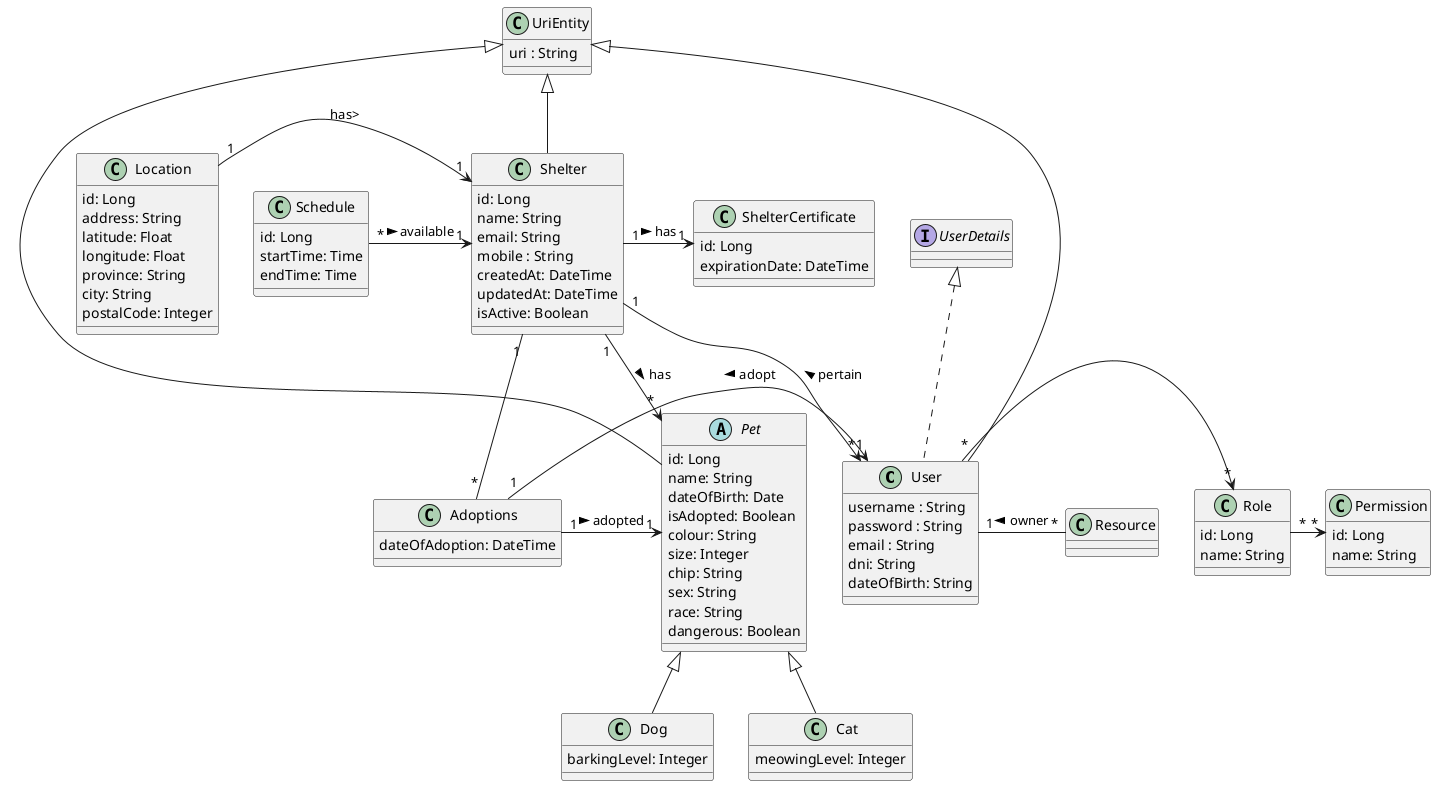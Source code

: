 @startuml
class User extends UriEntity implements UserDetails {
  username : String
  password : String
  email : String
  dni: String
  dateOfBirth: String
}


class UriEntity {
  uri : String
}
abstract class Pet extends UriEntity {
  id: Long
  name: String
  dateOfBirth: Date
  isAdopted: Boolean
  colour: String
  size: Integer
  chip: String
  sex: String
  race: String
  dangerous: Boolean
}
class Dog extends Pet {
    barkingLevel: Integer
}

class Cat extends Pet {
    meowingLevel: Integer
}

class Shelter extends UriEntity {
  id: Long
  name: String
  email: String
  mobile : String
  createdAt: DateTime
  updatedAt: DateTime
  isActive: Boolean
}

class Location {
 id: Long
 address: String
 latitude: Float
 longitude: Float
 province: String
 city: String
 postalCode: Integer
}

class ShelterCertificate {
  id: Long
  expirationDate: DateTime
}

class Schedule {
    id: Long
    startTime: Time
    endTime: Time
}

class Adoptions {
    dateOfAdoption: DateTime
}

class Role {
    id: Long
    name: String
}

class Permission {
    id: Long
    name: String
}


User "1" --right-- "*" Resource : owner <
Location "1" -> "1" Shelter : has>
Shelter "1" -> "*" User : < pertain
Shelter "1" -> "*" Pet : has >
Shelter "1" -> "1" ShelterCertificate : has >
Shelter "1" -- "*" Adoptions
Schedule "*" -> "1" Shelter :available >

Adoptions "1" -> "1" Pet :adopted >
Adoptions "1" -> "1" User :adopt <

User "*" -> "*" Role
Role "*" -> "*" Permission

@enduml
